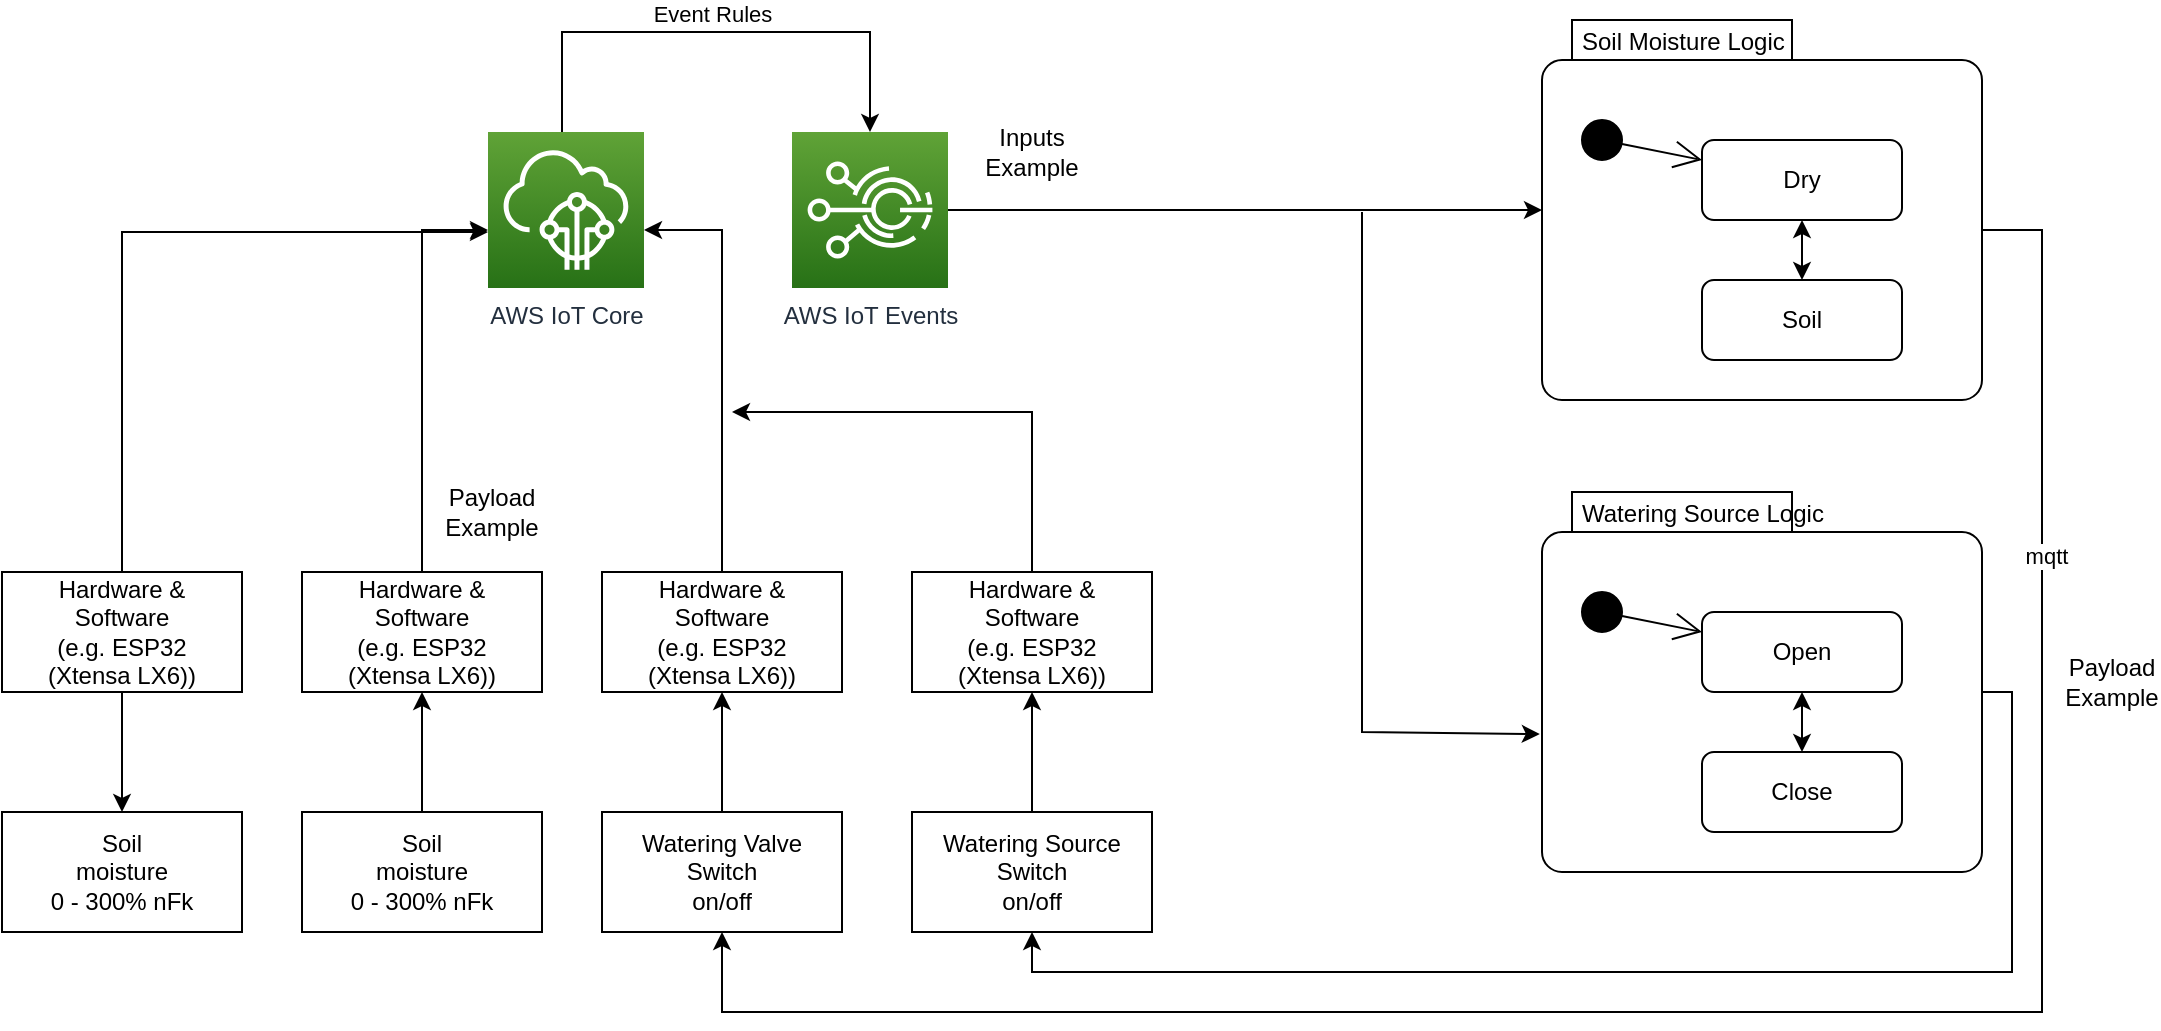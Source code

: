 <mxfile version="13.4.4" type="device"><diagram id="d0NFdi5GnGM0i0wy84Cu" name="Page-1"><mxGraphModel dx="1350" dy="662" grid="1" gridSize="10" guides="1" tooltips="1" connect="1" arrows="1" fold="1" page="1" pageScale="1" pageWidth="827" pageHeight="1169" math="0" shadow="0"><root><mxCell id="0"/><mxCell id="1" parent="0"/><mxCell id="8dVhDE6CQ1AfohlJCogZ-5" style="edgeStyle=orthogonalEdgeStyle;rounded=0;orthogonalLoop=1;jettySize=auto;html=1;exitX=0.5;exitY=0;exitDx=0;exitDy=0;" parent="1" source="8dVhDE6CQ1AfohlJCogZ-1" target="TiP2dW-H-gOTuh_MXtLl-4" edge="1"><mxGeometry relative="1" as="geometry"><Array as="points"><mxPoint x="85" y="130"/></Array><mxPoint x="294.2" y="124" as="targetPoint"/></mxGeometry></mxCell><mxCell id="8dVhDE6CQ1AfohlJCogZ-13" value="" style="group" parent="1" vertex="1" connectable="0"><mxGeometry x="25" y="300" width="120" height="180" as="geometry"/></mxCell><mxCell id="XmnzpZvmxulBRdB8N7r2-5" value="Soil&lt;br&gt;moisture&lt;br&gt;0 - 300% nFk" style="rounded=0;whiteSpace=wrap;html=1;" parent="8dVhDE6CQ1AfohlJCogZ-13" vertex="1"><mxGeometry y="120" width="120" height="60" as="geometry"/></mxCell><mxCell id="8dVhDE6CQ1AfohlJCogZ-7" style="edgeStyle=orthogonalEdgeStyle;rounded=0;orthogonalLoop=1;jettySize=auto;html=1;exitX=0.5;exitY=1;exitDx=0;exitDy=0;entryX=0.5;entryY=0;entryDx=0;entryDy=0;" parent="8dVhDE6CQ1AfohlJCogZ-13" source="8dVhDE6CQ1AfohlJCogZ-1" target="XmnzpZvmxulBRdB8N7r2-5" edge="1"><mxGeometry relative="1" as="geometry"/></mxCell><mxCell id="8dVhDE6CQ1AfohlJCogZ-1" value="&lt;div&gt;Hardware &amp;amp;&lt;/div&gt;&lt;div&gt;Software&lt;/div&gt;&lt;div&gt;(e.g. ESP32 &lt;br&gt;&lt;/div&gt;&lt;div&gt;(Xtensa LX6))&lt;/div&gt;" style="rounded=0;whiteSpace=wrap;html=1;" parent="8dVhDE6CQ1AfohlJCogZ-13" vertex="1"><mxGeometry width="120" height="60" as="geometry"/></mxCell><mxCell id="8dVhDE6CQ1AfohlJCogZ-14" value="" style="group" parent="1" vertex="1" connectable="0"><mxGeometry x="175" y="300" width="120" height="180" as="geometry"/></mxCell><mxCell id="XmnzpZvmxulBRdB8N7r2-4" value="Soil&lt;br&gt;moisture&lt;br&gt;0 - 300% nFk" style="rounded=0;whiteSpace=wrap;html=1;" parent="8dVhDE6CQ1AfohlJCogZ-14" vertex="1"><mxGeometry y="120" width="120" height="60" as="geometry"/></mxCell><mxCell id="XmnzpZvmxulBRdB8N7r2-6" value="&lt;div&gt;&lt;div&gt;Hardware &amp;amp;&lt;/div&gt;&lt;div&gt;Software&lt;/div&gt;(e.g. ESP32 &lt;br&gt;&lt;/div&gt;&lt;div&gt;(Xtensa LX6))&lt;/div&gt;" style="rounded=0;whiteSpace=wrap;html=1;" parent="8dVhDE6CQ1AfohlJCogZ-14" vertex="1"><mxGeometry width="120" height="60" as="geometry"/></mxCell><mxCell id="8dVhDE6CQ1AfohlJCogZ-4" style="edgeStyle=orthogonalEdgeStyle;rounded=0;orthogonalLoop=1;jettySize=auto;html=1;exitX=0.5;exitY=0;exitDx=0;exitDy=0;" parent="8dVhDE6CQ1AfohlJCogZ-14" source="XmnzpZvmxulBRdB8N7r2-4" target="XmnzpZvmxulBRdB8N7r2-6" edge="1"><mxGeometry relative="1" as="geometry"/></mxCell><mxCell id="8dVhDE6CQ1AfohlJCogZ-15" value="" style="group" parent="1" vertex="1" connectable="0"><mxGeometry x="325" y="300" width="120" height="180" as="geometry"/></mxCell><mxCell id="8dVhDE6CQ1AfohlJCogZ-11" value="Watering Valve Switch&lt;br&gt;on/off" style="rounded=0;whiteSpace=wrap;html=1;" parent="8dVhDE6CQ1AfohlJCogZ-15" vertex="1"><mxGeometry y="120" width="120" height="60" as="geometry"/></mxCell><mxCell id="8dVhDE6CQ1AfohlJCogZ-12" value="&lt;div&gt;Hardware &amp;amp;&lt;/div&gt;&lt;div&gt;Software&lt;/div&gt;&lt;div&gt;(e.g. ESP32 &lt;br&gt;&lt;/div&gt;&lt;div&gt;(Xtensa LX6))&lt;/div&gt;" style="rounded=0;whiteSpace=wrap;html=1;" parent="8dVhDE6CQ1AfohlJCogZ-15" vertex="1"><mxGeometry width="120" height="60" as="geometry"/></mxCell><mxCell id="8dVhDE6CQ1AfohlJCogZ-10" style="edgeStyle=orthogonalEdgeStyle;rounded=0;orthogonalLoop=1;jettySize=auto;html=1;exitX=0.5;exitY=0;exitDx=0;exitDy=0;" parent="8dVhDE6CQ1AfohlJCogZ-15" source="8dVhDE6CQ1AfohlJCogZ-11" target="8dVhDE6CQ1AfohlJCogZ-12" edge="1"><mxGeometry relative="1" as="geometry"/></mxCell><mxCell id="8dVhDE6CQ1AfohlJCogZ-17" style="edgeStyle=orthogonalEdgeStyle;rounded=0;orthogonalLoop=1;jettySize=auto;html=1;exitX=0.5;exitY=0;exitDx=0;exitDy=0;" parent="1" source="XmnzpZvmxulBRdB8N7r2-6" target="TiP2dW-H-gOTuh_MXtLl-4" edge="1"><mxGeometry relative="1" as="geometry"><mxPoint x="335" y="150" as="targetPoint"/><Array as="points"><mxPoint x="235" y="129"/></Array></mxGeometry></mxCell><mxCell id="8dVhDE6CQ1AfohlJCogZ-18" style="edgeStyle=orthogonalEdgeStyle;rounded=0;orthogonalLoop=1;jettySize=auto;html=1;exitX=0.5;exitY=0;exitDx=0;exitDy=0;" parent="1" source="8dVhDE6CQ1AfohlJCogZ-12" target="TiP2dW-H-gOTuh_MXtLl-4" edge="1"><mxGeometry relative="1" as="geometry"><mxPoint x="375" y="120" as="targetPoint"/><Array as="points"><mxPoint x="385" y="129"/></Array></mxGeometry></mxCell><mxCell id="TiP2dW-H-gOTuh_MXtLl-3" value="AWS IoT Events" style="outlineConnect=0;fontColor=#232F3E;gradientColor=#60A337;gradientDirection=north;fillColor=#277116;strokeColor=#ffffff;dashed=0;verticalLabelPosition=bottom;verticalAlign=top;align=center;html=1;fontSize=12;fontStyle=0;aspect=fixed;shape=mxgraph.aws4.resourceIcon;resIcon=mxgraph.aws4.iot_events;" parent="1" vertex="1"><mxGeometry x="420" y="80" width="78" height="78" as="geometry"/></mxCell><mxCell id="TiP2dW-H-gOTuh_MXtLl-4" value="AWS IoT Core" style="outlineConnect=0;fontColor=#232F3E;gradientColor=#60A337;gradientDirection=north;fillColor=#277116;strokeColor=#ffffff;dashed=0;verticalLabelPosition=bottom;verticalAlign=top;align=center;html=1;fontSize=12;fontStyle=0;aspect=fixed;shape=mxgraph.aws4.resourceIcon;resIcon=mxgraph.aws4.iot_core;" parent="1" vertex="1"><mxGeometry x="268" y="80" width="78" height="78" as="geometry"/></mxCell><mxCell id="TiP2dW-H-gOTuh_MXtLl-6" style="edgeStyle=orthogonalEdgeStyle;rounded=0;orthogonalLoop=1;jettySize=auto;html=1;" parent="1" source="TiP2dW-H-gOTuh_MXtLl-4" target="TiP2dW-H-gOTuh_MXtLl-3" edge="1"><mxGeometry relative="1" as="geometry"><Array as="points"><mxPoint x="305" y="30"/><mxPoint x="459" y="30"/></Array><mxPoint x="305" y="60" as="sourcePoint"/><mxPoint x="520" y="70" as="targetPoint"/></mxGeometry></mxCell><mxCell id="TiP2dW-H-gOTuh_MXtLl-28" value="Event Rules" style="edgeLabel;html=1;align=center;verticalAlign=bottom;resizable=0;points=[];" parent="TiP2dW-H-gOTuh_MXtLl-6" vertex="1" connectable="0"><mxGeometry x="-0.102" y="1" relative="1" as="geometry"><mxPoint x="11" as="offset"/></mxGeometry></mxCell><mxCell id="TiP2dW-H-gOTuh_MXtLl-24" style="edgeStyle=none;rounded=0;orthogonalLoop=1;jettySize=auto;html=1;startArrow=classic;startFill=1;endArrow=none;endFill=0;endSize=6;" parent="1" source="TiP2dW-H-gOTuh_MXtLl-8" target="TiP2dW-H-gOTuh_MXtLl-3" edge="1"><mxGeometry relative="1" as="geometry"/></mxCell><mxCell id="TiP2dW-H-gOTuh_MXtLl-26" style="edgeStyle=none;rounded=0;orthogonalLoop=1;jettySize=auto;html=1;startArrow=none;startFill=0;endArrow=classic;endFill=1;endSize=6;exitX=1;exitY=0;exitDx=0;exitDy=105;exitPerimeter=0;entryX=0.5;entryY=1;entryDx=0;entryDy=0;" parent="1" source="TiP2dW-H-gOTuh_MXtLl-8" target="8dVhDE6CQ1AfohlJCogZ-11" edge="1"><mxGeometry relative="1" as="geometry"><mxPoint x="540" y="480" as="targetPoint"/><Array as="points"><mxPoint x="1045" y="129"/><mxPoint x="1045" y="520"/><mxPoint x="385" y="520"/></Array></mxGeometry></mxCell><mxCell id="DKeeVt6fglw4H7oTCEHn-5" value="mqtt" style="edgeLabel;html=1;align=center;verticalAlign=middle;resizable=0;points=[];" parent="TiP2dW-H-gOTuh_MXtLl-26" vertex="1" connectable="0"><mxGeometry x="-0.657" y="2" relative="1" as="geometry"><mxPoint as="offset"/></mxGeometry></mxCell><mxCell id="TiP2dW-H-gOTuh_MXtLl-8" value="Soil Moisture Logic" style="shape=mxgraph.sysml.compState;align=left;verticalAlign=top;spacingTop=-3;spacingLeft=18;strokeWidth=1;recursiveResize=0;" parent="1" vertex="1"><mxGeometry x="795" y="24" width="220" height="190" as="geometry"/></mxCell><mxCell id="TiP2dW-H-gOTuh_MXtLl-9" value="" style="shape=ellipse;html=1;fillColor=#000000;verticalLabelPosition=bottom;labelBackgroundColor=#ffffff;verticalAlign=top;" parent="TiP2dW-H-gOTuh_MXtLl-8" vertex="1"><mxGeometry x="20" y="50" width="20" height="20" as="geometry"/></mxCell><mxCell id="TiP2dW-H-gOTuh_MXtLl-10" value="Dry" style="strokeColor=inherit;fillColor=inherit;gradientColor=inherit;shape=rect;html=1;rounded=1;whiteSpace=wrap;align=center;" parent="TiP2dW-H-gOTuh_MXtLl-8" vertex="1"><mxGeometry x="80" y="60" width="100" height="40" as="geometry"/></mxCell><mxCell id="TiP2dW-H-gOTuh_MXtLl-11" value="Soil" style="strokeColor=inherit;fillColor=inherit;gradientColor=inherit;shape=rect;html=1;rounded=1;whiteSpace=wrap;align=center;" parent="TiP2dW-H-gOTuh_MXtLl-8" vertex="1"><mxGeometry x="80" y="130" width="100" height="40" as="geometry"/></mxCell><mxCell id="TiP2dW-H-gOTuh_MXtLl-12" value="" style="strokeColor=inherit;fillColor=inherit;gradientColor=inherit;edgeStyle=none;html=1;endArrow=open;endSize=12;" parent="TiP2dW-H-gOTuh_MXtLl-8" source="TiP2dW-H-gOTuh_MXtLl-9" target="TiP2dW-H-gOTuh_MXtLl-10" edge="1"><mxGeometry relative="1" as="geometry"/></mxCell><mxCell id="TiP2dW-H-gOTuh_MXtLl-13" value="" style="strokeColor=inherit;fillColor=inherit;gradientColor=inherit;edgeStyle=none;html=1;endArrow=classic;endSize=6;startArrow=classic;startFill=1;endFill=1;" parent="TiP2dW-H-gOTuh_MXtLl-8" source="TiP2dW-H-gOTuh_MXtLl-10" target="TiP2dW-H-gOTuh_MXtLl-11" edge="1"><mxGeometry relative="1" as="geometry"/></mxCell><mxCell id="TiP2dW-H-gOTuh_MXtLl-25" style="edgeStyle=none;rounded=0;orthogonalLoop=1;jettySize=auto;html=1;startArrow=classic;startFill=1;endArrow=none;endFill=0;endSize=6;exitX=-0.005;exitY=0.637;exitDx=0;exitDy=0;exitPerimeter=0;" parent="1" source="TiP2dW-H-gOTuh_MXtLl-14" edge="1"><mxGeometry relative="1" as="geometry"><mxPoint x="705" y="120" as="targetPoint"/><mxPoint x="795" y="365" as="sourcePoint"/><Array as="points"><mxPoint x="705" y="380"/></Array></mxGeometry></mxCell><mxCell id="TiP2dW-H-gOTuh_MXtLl-29" style="edgeStyle=none;rounded=0;orthogonalLoop=1;jettySize=auto;html=1;startArrow=none;startFill=0;endArrow=classic;endFill=1;endSize=6;entryX=0.5;entryY=1;entryDx=0;entryDy=0;" parent="1" target="TiP2dW-H-gOTuh_MXtLl-31" edge="1"><mxGeometry relative="1" as="geometry"><mxPoint x="490" y="500" as="targetPoint"/><mxPoint x="975" y="360" as="sourcePoint"/><Array as="points"><mxPoint x="1030" y="360"/><mxPoint x="1030" y="500"/><mxPoint x="540" y="500"/></Array></mxGeometry></mxCell><mxCell id="TiP2dW-H-gOTuh_MXtLl-14" value="Watering Source Logic" style="shape=mxgraph.sysml.compState;align=left;verticalAlign=top;spacingTop=-3;spacingLeft=18;strokeWidth=1;recursiveResize=0;" parent="1" vertex="1"><mxGeometry x="795" y="260" width="220" height="190" as="geometry"/></mxCell><mxCell id="TiP2dW-H-gOTuh_MXtLl-15" value="" style="shape=ellipse;html=1;fillColor=#000000;verticalLabelPosition=bottom;labelBackgroundColor=#ffffff;verticalAlign=top;" parent="TiP2dW-H-gOTuh_MXtLl-14" vertex="1"><mxGeometry x="20" y="50" width="20" height="20" as="geometry"/></mxCell><mxCell id="TiP2dW-H-gOTuh_MXtLl-16" value="Open" style="strokeColor=inherit;fillColor=inherit;gradientColor=inherit;shape=rect;html=1;rounded=1;whiteSpace=wrap;align=center;" parent="TiP2dW-H-gOTuh_MXtLl-14" vertex="1"><mxGeometry x="80" y="60" width="100" height="40" as="geometry"/></mxCell><mxCell id="TiP2dW-H-gOTuh_MXtLl-17" value="Close" style="strokeColor=inherit;fillColor=inherit;gradientColor=inherit;shape=rect;html=1;rounded=1;whiteSpace=wrap;align=center;" parent="TiP2dW-H-gOTuh_MXtLl-14" vertex="1"><mxGeometry x="80" y="130" width="100" height="40" as="geometry"/></mxCell><mxCell id="TiP2dW-H-gOTuh_MXtLl-18" value="" style="strokeColor=inherit;fillColor=inherit;gradientColor=inherit;edgeStyle=none;html=1;endArrow=open;endSize=12;" parent="TiP2dW-H-gOTuh_MXtLl-14" source="TiP2dW-H-gOTuh_MXtLl-15" target="TiP2dW-H-gOTuh_MXtLl-16" edge="1"><mxGeometry relative="1" as="geometry"/></mxCell><mxCell id="TiP2dW-H-gOTuh_MXtLl-19" value="" style="strokeColor=inherit;fillColor=inherit;gradientColor=inherit;edgeStyle=none;html=1;endArrow=classic;endSize=6;startArrow=classic;startFill=1;endFill=1;" parent="TiP2dW-H-gOTuh_MXtLl-14" source="TiP2dW-H-gOTuh_MXtLl-16" target="TiP2dW-H-gOTuh_MXtLl-17" edge="1"><mxGeometry relative="1" as="geometry"/></mxCell><mxCell id="TiP2dW-H-gOTuh_MXtLl-30" value="" style="group" parent="1" vertex="1" connectable="0"><mxGeometry x="480" y="300" width="120" height="180" as="geometry"/></mxCell><mxCell id="TiP2dW-H-gOTuh_MXtLl-31" value="Watering Source Switch&lt;br&gt;on/off" style="rounded=0;whiteSpace=wrap;html=1;" parent="TiP2dW-H-gOTuh_MXtLl-30" vertex="1"><mxGeometry y="120" width="120" height="60" as="geometry"/></mxCell><mxCell id="TiP2dW-H-gOTuh_MXtLl-35" value="" style="edgeStyle=none;rounded=0;orthogonalLoop=1;jettySize=auto;html=1;startArrow=none;startFill=0;endArrow=classic;endFill=1;endSize=6;" parent="TiP2dW-H-gOTuh_MXtLl-30" source="TiP2dW-H-gOTuh_MXtLl-32" edge="1"><mxGeometry relative="1" as="geometry"><mxPoint x="-90" y="-80" as="targetPoint"/><Array as="points"><mxPoint x="60" y="-80"/></Array></mxGeometry></mxCell><mxCell id="TiP2dW-H-gOTuh_MXtLl-32" value="&lt;div&gt;Hardware &amp;amp;&lt;/div&gt;&lt;div&gt;Software&lt;/div&gt;&lt;div&gt;(e.g. ESP32 &lt;br&gt;&lt;/div&gt;&lt;div&gt;(Xtensa LX6))&lt;/div&gt;" style="rounded=0;whiteSpace=wrap;html=1;" parent="TiP2dW-H-gOTuh_MXtLl-30" vertex="1"><mxGeometry width="120" height="60" as="geometry"/></mxCell><mxCell id="TiP2dW-H-gOTuh_MXtLl-33" style="edgeStyle=orthogonalEdgeStyle;rounded=0;orthogonalLoop=1;jettySize=auto;html=1;exitX=0.5;exitY=0;exitDx=0;exitDy=0;" parent="TiP2dW-H-gOTuh_MXtLl-30" source="TiP2dW-H-gOTuh_MXtLl-31" target="TiP2dW-H-gOTuh_MXtLl-32" edge="1"><mxGeometry relative="1" as="geometry"/></mxCell><mxCell id="DKeeVt6fglw4H7oTCEHn-1" value="&lt;div&gt;Payload &lt;br&gt;&lt;/div&gt;&lt;div&gt;Example&lt;br&gt;&lt;/div&gt;" style="text;html=1;strokeColor=none;fillColor=none;align=center;verticalAlign=middle;whiteSpace=wrap;rounded=0;" parent="1" vertex="1"><mxGeometry x="250" y="260" width="40" height="20" as="geometry"/></mxCell><mxCell id="DKeeVt6fglw4H7oTCEHn-3" value="&lt;div&gt;Payload &lt;br&gt;&lt;/div&gt;&lt;div&gt;Example&lt;br&gt;&lt;/div&gt;" style="text;html=1;strokeColor=none;fillColor=none;align=center;verticalAlign=middle;whiteSpace=wrap;rounded=0;" parent="1" vertex="1"><mxGeometry x="1060" y="345" width="40" height="20" as="geometry"/></mxCell><mxCell id="DKeeVt6fglw4H7oTCEHn-4" value="&lt;div&gt;Inputs&lt;/div&gt;&lt;div&gt;Example&lt;br&gt;&lt;/div&gt;" style="text;html=1;strokeColor=none;fillColor=none;align=center;verticalAlign=middle;whiteSpace=wrap;rounded=0;" parent="1" vertex="1"><mxGeometry x="520" y="80" width="40" height="20" as="geometry"/></mxCell></root></mxGraphModel></diagram></mxfile>